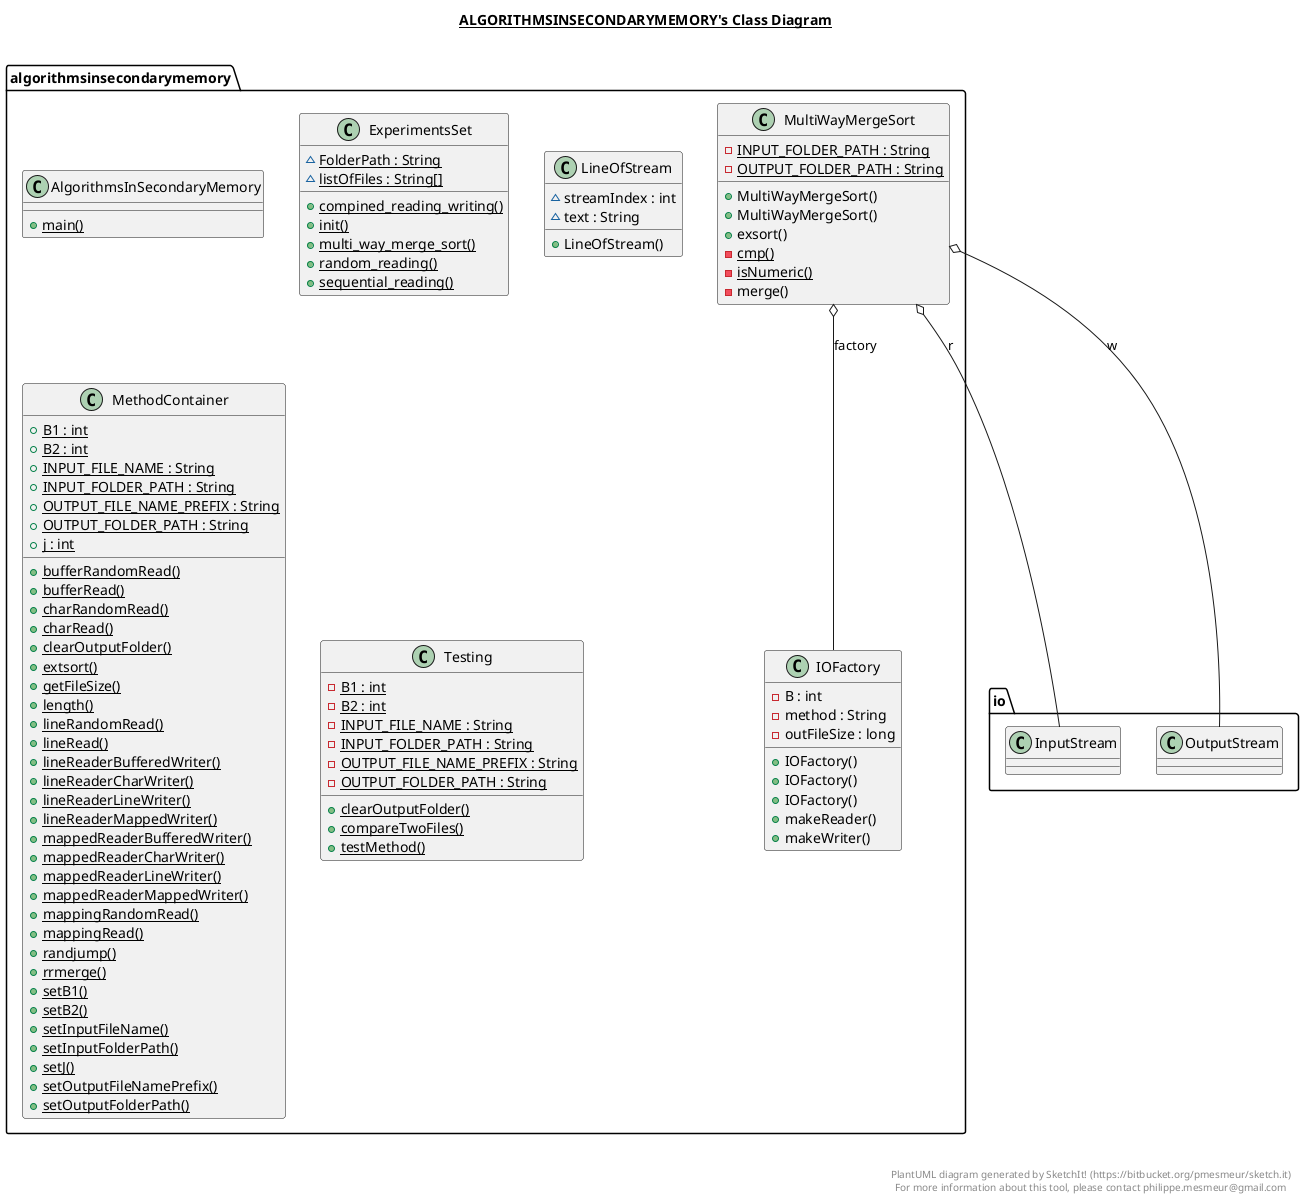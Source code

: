 @startuml

title __ALGORITHMSINSECONDARYMEMORY's Class Diagram__\n

  namespace algorithmsinsecondarymemory {
    class algorithmsinsecondarymemory.AlgorithmsInSecondaryMemory {
        {static} + main()
    }
  }
  

  namespace algorithmsinsecondarymemory {
    class algorithmsinsecondarymemory.ExperimentsSet {
        {static} ~ FolderPath : String
        {static} ~ listOfFiles : String[]
        {static} + compined_reading_writing()
        {static} + init()
        {static} + multi_way_merge_sort()
        {static} + random_reading()
        {static} + sequential_reading()
    }
  }
  

  namespace algorithmsinsecondarymemory {
    class algorithmsinsecondarymemory.IOFactory {
        - B : int
        - method : String
        - outFileSize : long
        + IOFactory()
        + IOFactory()
        + IOFactory()
        + makeReader()
        + makeWriter()
    }
  }
  

  namespace algorithmsinsecondarymemory {
    class algorithmsinsecondarymemory.LineOfStream {
        ~ streamIndex : int
        ~ text : String
        + LineOfStream()
    }
  }
  

  namespace algorithmsinsecondarymemory {
    class algorithmsinsecondarymemory.MethodContainer {
        {static} + B1 : int
        {static} + B2 : int
        {static} + INPUT_FILE_NAME : String
        {static} + INPUT_FOLDER_PATH : String
        {static} + OUTPUT_FILE_NAME_PREFIX : String
        {static} + OUTPUT_FOLDER_PATH : String
        {static} + j : int
        {static} + bufferRandomRead()
        {static} + bufferRead()
        {static} + charRandomRead()
        {static} + charRead()
        {static} + clearOutputFolder()
        {static} + extsort()
        {static} + getFileSize()
        {static} + length()
        {static} + lineRandomRead()
        {static} + lineRead()
        {static} + lineReaderBufferedWriter()
        {static} + lineReaderCharWriter()
        {static} + lineReaderLineWriter()
        {static} + lineReaderMappedWriter()
        {static} + mappedReaderBufferedWriter()
        {static} + mappedReaderCharWriter()
        {static} + mappedReaderLineWriter()
        {static} + mappedReaderMappedWriter()
        {static} + mappingRandomRead()
        {static} + mappingRead()
        {static} + randjump()
        {static} + rrmerge()
        {static} + setB1()
        {static} + setB2()
        {static} + setInputFileName()
        {static} + setInputFolderPath()
        {static} + setJ()
        {static} + setOutputFileNamePrefix()
        {static} + setOutputFolderPath()
    }
  }
  

  namespace algorithmsinsecondarymemory {
    class algorithmsinsecondarymemory.MultiWayMergeSort {
        {static} - INPUT_FOLDER_PATH : String
        {static} - OUTPUT_FOLDER_PATH : String
        + MultiWayMergeSort()
        + MultiWayMergeSort()
        + exsort()
        {static} - cmp()
        {static} - isNumeric()
        - merge()
    }
  }
  

  namespace algorithmsinsecondarymemory {
    class algorithmsinsecondarymemory.Testing {
        {static} - B1 : int
        {static} - B2 : int
        {static} - INPUT_FILE_NAME : String
        {static} - INPUT_FOLDER_PATH : String
        {static} - OUTPUT_FILE_NAME_PREFIX : String
        {static} - OUTPUT_FOLDER_PATH : String
        {static} + clearOutputFolder()
        {static} + compareTwoFiles()
        {static} + testMethod()
    }
  }
  

  algorithmsinsecondarymemory.MultiWayMergeSort o-- algorithmsinsecondarymemory.IOFactory : factory
  algorithmsinsecondarymemory.MultiWayMergeSort o-- io.InputStream : r
  algorithmsinsecondarymemory.MultiWayMergeSort o-- io.OutputStream : w


right footer


PlantUML diagram generated by SketchIt! (https://bitbucket.org/pmesmeur/sketch.it)
For more information about this tool, please contact philippe.mesmeur@gmail.com
endfooter

@enduml
